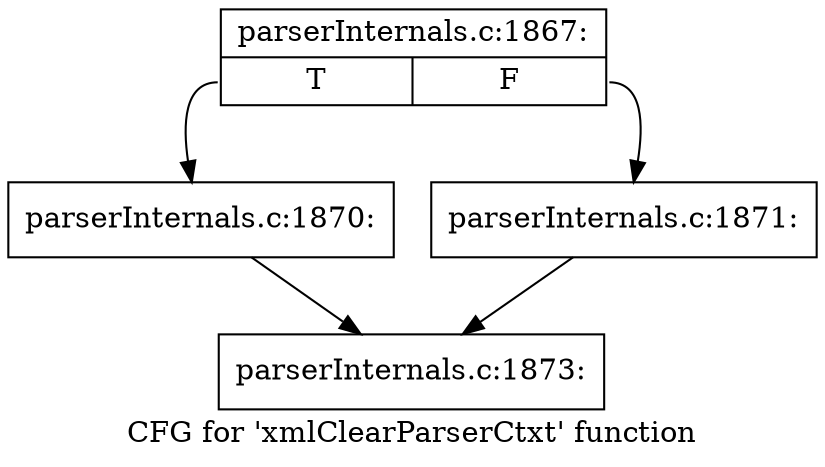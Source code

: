 digraph "CFG for 'xmlClearParserCtxt' function" {
	label="CFG for 'xmlClearParserCtxt' function";

	Node0x3c9b5d0 [shape=record,label="{parserInternals.c:1867:|{<s0>T|<s1>F}}"];
	Node0x3c9b5d0:s0 -> Node0x3c86c20;
	Node0x3c9b5d0:s1 -> Node0x3c99d50;
	Node0x3c86c20 [shape=record,label="{parserInternals.c:1870:}"];
	Node0x3c86c20 -> Node0x3c9b850;
	Node0x3c99d50 [shape=record,label="{parserInternals.c:1871:}"];
	Node0x3c99d50 -> Node0x3c9b850;
	Node0x3c9b850 [shape=record,label="{parserInternals.c:1873:}"];
}
